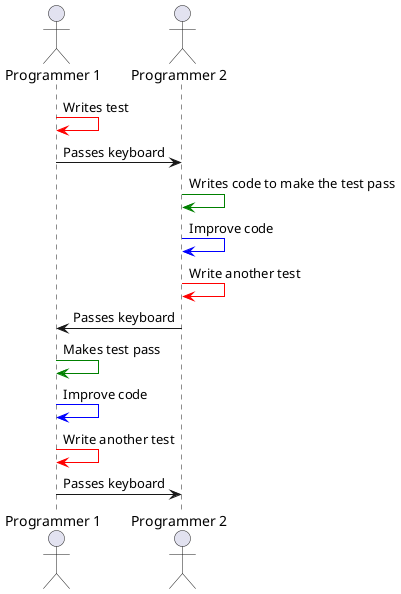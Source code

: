 @startuml

actor one as "Programmer 1"
actor two as "Programmer 2"

one [#red]-> one: Writes test
one -> two: Passes keyboard

two [#green]-> two: Writes code to make the test pass
two [#blue]-> two: Improve code
two [#red]-> two: Write another test
two -> one: Passes keyboard

one [#green]-> one: Makes test pass
one [#blue]-> one: Improve code
one [#red]-> one: Write another test
one -> two: Passes keyboard

@enduml

